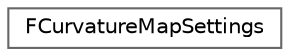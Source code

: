 digraph "Graphical Class Hierarchy"
{
 // INTERACTIVE_SVG=YES
 // LATEX_PDF_SIZE
  bgcolor="transparent";
  edge [fontname=Helvetica,fontsize=10,labelfontname=Helvetica,labelfontsize=10];
  node [fontname=Helvetica,fontsize=10,shape=box,height=0.2,width=0.4];
  rankdir="LR";
  Node0 [id="Node000000",label="FCurvatureMapSettings",height=0.2,width=0.4,color="grey40", fillcolor="white", style="filled",URL="$d8/d6d/structFCurvatureMapSettings.html",tooltip=" "];
}
